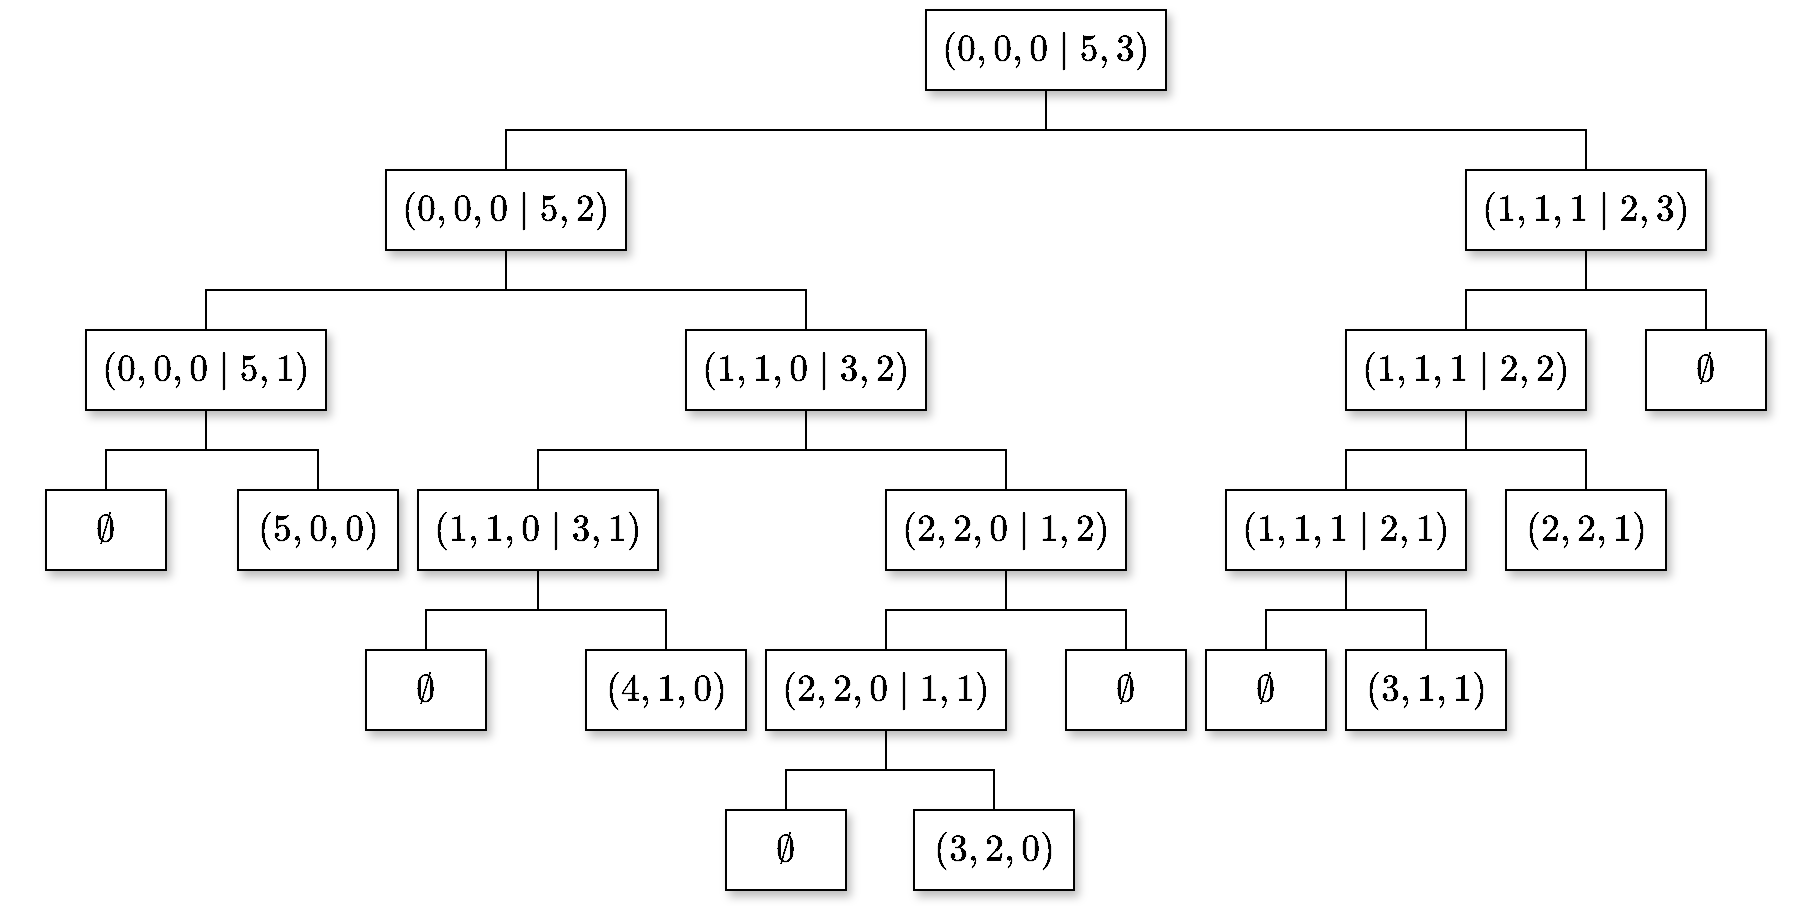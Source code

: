 <mxfile version="16.6.6" type="github">
  <diagram id="FYUdUs2pMshfwl30nbKF" name="Page-1">
    <mxGraphModel dx="1773" dy="1789" grid="1" gridSize="10" guides="1" tooltips="1" connect="1" arrows="1" fold="1" page="1" pageScale="1" pageWidth="827" pageHeight="1169" math="1" shadow="0">
      <root>
        <mxCell id="0" />
        <mxCell id="1" parent="0" />
        <mxCell id="Vtmff6CBGw9fi_Gm5Duo-36" style="edgeStyle=orthogonalEdgeStyle;rounded=0;orthogonalLoop=1;jettySize=auto;html=1;exitX=0.5;exitY=1;exitDx=0;exitDy=0;entryX=0.5;entryY=0;entryDx=0;entryDy=0;fontFamily=Helvetica;fontSize=16;endArrow=none;endFill=0;strokeWidth=1;" parent="1" source="Vtmff6CBGw9fi_Gm5Duo-2" target="Vtmff6CBGw9fi_Gm5Duo-4" edge="1">
          <mxGeometry relative="1" as="geometry" />
        </mxCell>
        <mxCell id="Vtmff6CBGw9fi_Gm5Duo-37" style="edgeStyle=orthogonalEdgeStyle;rounded=0;orthogonalLoop=1;jettySize=auto;html=1;exitX=0.5;exitY=1;exitDx=0;exitDy=0;entryX=0.5;entryY=0;entryDx=0;entryDy=0;fontFamily=Helvetica;fontSize=16;endArrow=none;endFill=0;strokeWidth=1;" parent="1" source="Vtmff6CBGw9fi_Gm5Duo-2" target="Vtmff6CBGw9fi_Gm5Duo-3" edge="1">
          <mxGeometry relative="1" as="geometry" />
        </mxCell>
        <mxCell id="Vtmff6CBGw9fi_Gm5Duo-2" value="$$(0,0,0\textbf{ | }5,3)$$" style="text;html=1;align=center;verticalAlign=middle;whiteSpace=wrap;rounded=0;shadow=1;glass=0;labelBackgroundColor=none;labelBorderColor=none;fontFamily=Helvetica;fontSize=16;sketch=0;fillColor=default;gradientColor=none;strokeColor=default;" parent="1" vertex="1">
          <mxGeometry x="420" y="-1150" width="120" height="40" as="geometry" />
        </mxCell>
        <mxCell id="Vtmff6CBGw9fi_Gm5Duo-42" style="edgeStyle=orthogonalEdgeStyle;rounded=0;orthogonalLoop=1;jettySize=auto;html=1;exitX=0.5;exitY=1;exitDx=0;exitDy=0;entryX=0.5;entryY=0;entryDx=0;entryDy=0;fontFamily=Helvetica;fontSize=16;endArrow=none;endFill=0;strokeWidth=1;" parent="1" source="Vtmff6CBGw9fi_Gm5Duo-3" target="Vtmff6CBGw9fi_Gm5Duo-5" edge="1">
          <mxGeometry relative="1" as="geometry" />
        </mxCell>
        <mxCell id="Vtmff6CBGw9fi_Gm5Duo-43" style="edgeStyle=orthogonalEdgeStyle;rounded=0;orthogonalLoop=1;jettySize=auto;html=1;exitX=0.5;exitY=1;exitDx=0;exitDy=0;entryX=0.5;entryY=0;entryDx=0;entryDy=0;fontFamily=Helvetica;fontSize=16;endArrow=none;endFill=0;strokeWidth=1;" parent="1" source="Vtmff6CBGw9fi_Gm5Duo-3" target="Vtmff6CBGw9fi_Gm5Duo-6" edge="1">
          <mxGeometry relative="1" as="geometry" />
        </mxCell>
        <mxCell id="Vtmff6CBGw9fi_Gm5Duo-3" value="$$(0,0,0\textbf{ | }5,2)$$" style="text;html=1;strokeColor=default;fillColor=default;align=center;verticalAlign=middle;whiteSpace=wrap;rounded=0;shadow=1;glass=0;labelBackgroundColor=none;labelBorderColor=none;fontFamily=Helvetica;fontSize=16;" parent="1" vertex="1">
          <mxGeometry x="150" y="-1070" width="120" height="40" as="geometry" />
        </mxCell>
        <mxCell id="Vtmff6CBGw9fi_Gm5Duo-34" style="edgeStyle=orthogonalEdgeStyle;rounded=0;orthogonalLoop=1;jettySize=auto;html=1;exitX=0.5;exitY=1;exitDx=0;exitDy=0;entryX=0.5;entryY=0;entryDx=0;entryDy=0;fontFamily=Helvetica;fontSize=16;endArrow=none;endFill=0;strokeWidth=1;" parent="1" source="Vtmff6CBGw9fi_Gm5Duo-4" target="Vtmff6CBGw9fi_Gm5Duo-21" edge="1">
          <mxGeometry relative="1" as="geometry" />
        </mxCell>
        <mxCell id="Vtmff6CBGw9fi_Gm5Duo-35" style="edgeStyle=orthogonalEdgeStyle;rounded=0;orthogonalLoop=1;jettySize=auto;html=1;exitX=0.5;exitY=1;exitDx=0;exitDy=0;entryX=0.5;entryY=0;entryDx=0;entryDy=0;fontFamily=Helvetica;fontSize=16;endArrow=none;endFill=0;strokeWidth=1;" parent="1" source="Vtmff6CBGw9fi_Gm5Duo-4" target="Vtmff6CBGw9fi_Gm5Duo-22" edge="1">
          <mxGeometry relative="1" as="geometry" />
        </mxCell>
        <mxCell id="Vtmff6CBGw9fi_Gm5Duo-4" value="$$(1,1,1\textbf{ | }2,3)$$" style="text;html=1;strokeColor=default;fillColor=default;align=center;verticalAlign=middle;whiteSpace=wrap;rounded=0;shadow=1;glass=0;labelBackgroundColor=none;labelBorderColor=none;fontFamily=Helvetica;fontSize=16;" parent="1" vertex="1">
          <mxGeometry x="690" y="-1070" width="120" height="40" as="geometry" />
        </mxCell>
        <mxCell id="Vtmff6CBGw9fi_Gm5Duo-40" style="edgeStyle=orthogonalEdgeStyle;rounded=0;orthogonalLoop=1;jettySize=auto;html=1;exitX=0.5;exitY=1;exitDx=0;exitDy=0;entryX=0.5;entryY=0;entryDx=0;entryDy=0;fontFamily=Helvetica;fontSize=16;endArrow=none;endFill=0;strokeWidth=1;" parent="1" source="Vtmff6CBGw9fi_Gm5Duo-5" target="Vtmff6CBGw9fi_Gm5Duo-8" edge="1">
          <mxGeometry relative="1" as="geometry" />
        </mxCell>
        <mxCell id="Vtmff6CBGw9fi_Gm5Duo-41" style="edgeStyle=orthogonalEdgeStyle;rounded=0;orthogonalLoop=1;jettySize=auto;html=1;exitX=0.5;exitY=1;exitDx=0;exitDy=0;entryX=0.5;entryY=0;entryDx=0;entryDy=0;fontFamily=Helvetica;fontSize=16;endArrow=none;endFill=0;strokeWidth=1;" parent="1" source="Vtmff6CBGw9fi_Gm5Duo-5" target="Vtmff6CBGw9fi_Gm5Duo-7" edge="1">
          <mxGeometry relative="1" as="geometry" />
        </mxCell>
        <mxCell id="Vtmff6CBGw9fi_Gm5Duo-5" value="$$(0,0,0\textbf{ | }5,1)$$" style="text;html=1;strokeColor=default;fillColor=default;align=center;verticalAlign=middle;whiteSpace=wrap;rounded=0;shadow=1;glass=0;labelBackgroundColor=none;labelBorderColor=none;fontFamily=Helvetica;fontSize=16;" parent="1" vertex="1">
          <mxGeometry y="-990" width="120" height="40" as="geometry" />
        </mxCell>
        <mxCell id="Vtmff6CBGw9fi_Gm5Duo-38" style="edgeStyle=orthogonalEdgeStyle;rounded=0;orthogonalLoop=1;jettySize=auto;html=1;exitX=0.5;exitY=1;exitDx=0;exitDy=0;entryX=0.5;entryY=0;entryDx=0;entryDy=0;fontFamily=Helvetica;fontSize=16;endArrow=none;endFill=0;strokeWidth=1;" parent="1" source="Vtmff6CBGw9fi_Gm5Duo-6" target="Vtmff6CBGw9fi_Gm5Duo-9" edge="1">
          <mxGeometry relative="1" as="geometry" />
        </mxCell>
        <mxCell id="Vtmff6CBGw9fi_Gm5Duo-39" style="edgeStyle=orthogonalEdgeStyle;rounded=0;orthogonalLoop=1;jettySize=auto;html=1;exitX=0.5;exitY=1;exitDx=0;exitDy=0;entryX=0.5;entryY=0;entryDx=0;entryDy=0;fontFamily=Helvetica;fontSize=16;endArrow=none;endFill=0;strokeWidth=1;" parent="1" source="Vtmff6CBGw9fi_Gm5Duo-6" target="Vtmff6CBGw9fi_Gm5Duo-10" edge="1">
          <mxGeometry relative="1" as="geometry" />
        </mxCell>
        <mxCell id="Vtmff6CBGw9fi_Gm5Duo-6" value="$$(1,1,0\textbf{ | }3,2)$$" style="text;html=1;strokeColor=default;fillColor=default;align=center;verticalAlign=middle;whiteSpace=wrap;rounded=0;shadow=1;glass=0;labelBackgroundColor=none;labelBorderColor=none;fontFamily=Helvetica;fontSize=16;gradientColor=none;" parent="1" vertex="1">
          <mxGeometry x="300" y="-990" width="120" height="40" as="geometry" />
        </mxCell>
        <mxCell id="Vtmff6CBGw9fi_Gm5Duo-7" value="$$\emptyset$$" style="text;html=1;strokeColor=default;fillColor=default;align=center;verticalAlign=middle;whiteSpace=wrap;rounded=0;shadow=1;glass=0;labelBackgroundColor=none;labelBorderColor=none;fontFamily=Helvetica;fontSize=16;" parent="1" vertex="1">
          <mxGeometry x="-20" y="-910" width="60" height="40" as="geometry" />
        </mxCell>
        <mxCell id="Vtmff6CBGw9fi_Gm5Duo-8" value="$$(5,0,0)$$" style="text;html=1;strokeColor=default;fillColor=default;align=center;verticalAlign=middle;whiteSpace=wrap;rounded=0;shadow=1;glass=0;labelBackgroundColor=none;labelBorderColor=none;fontFamily=Helvetica;fontSize=16;" parent="1" vertex="1">
          <mxGeometry x="76" y="-910" width="80" height="40" as="geometry" />
        </mxCell>
        <mxCell id="Vtmff6CBGw9fi_Gm5Duo-23" style="edgeStyle=orthogonalEdgeStyle;rounded=0;orthogonalLoop=1;jettySize=auto;html=1;exitX=0.5;exitY=1;exitDx=0;exitDy=0;entryX=0.5;entryY=0;entryDx=0;entryDy=0;fontFamily=Helvetica;fontSize=16;endArrow=none;endFill=0;strokeWidth=1;" parent="1" source="Vtmff6CBGw9fi_Gm5Duo-9" target="Vtmff6CBGw9fi_Gm5Duo-11" edge="1">
          <mxGeometry relative="1" as="geometry" />
        </mxCell>
        <mxCell id="Vtmff6CBGw9fi_Gm5Duo-24" style="edgeStyle=orthogonalEdgeStyle;rounded=0;orthogonalLoop=1;jettySize=auto;html=1;exitX=0.5;exitY=1;exitDx=0;exitDy=0;entryX=0.5;entryY=0;entryDx=0;entryDy=0;fontFamily=Helvetica;fontSize=16;endArrow=none;endFill=0;strokeWidth=1;" parent="1" source="Vtmff6CBGw9fi_Gm5Duo-9" target="Vtmff6CBGw9fi_Gm5Duo-12" edge="1">
          <mxGeometry relative="1" as="geometry" />
        </mxCell>
        <mxCell id="Vtmff6CBGw9fi_Gm5Duo-9" value="$$(1,1,0\textbf{ | }3,1)$$" style="text;html=1;strokeColor=default;fillColor=default;align=center;verticalAlign=middle;whiteSpace=wrap;rounded=0;shadow=1;glass=0;labelBackgroundColor=none;labelBorderColor=none;fontFamily=Helvetica;fontSize=16;" parent="1" vertex="1">
          <mxGeometry x="166" y="-910" width="120" height="40" as="geometry" />
        </mxCell>
        <mxCell id="Vtmff6CBGw9fi_Gm5Duo-28" style="edgeStyle=orthogonalEdgeStyle;rounded=0;orthogonalLoop=1;jettySize=auto;html=1;exitX=0.5;exitY=1;exitDx=0;exitDy=0;entryX=0.5;entryY=0;entryDx=0;entryDy=0;fontFamily=Helvetica;fontSize=16;endArrow=none;endFill=0;strokeWidth=1;" parent="1" source="Vtmff6CBGw9fi_Gm5Duo-10" target="Vtmff6CBGw9fi_Gm5Duo-13" edge="1">
          <mxGeometry relative="1" as="geometry" />
        </mxCell>
        <mxCell id="Vtmff6CBGw9fi_Gm5Duo-29" style="edgeStyle=orthogonalEdgeStyle;rounded=0;orthogonalLoop=1;jettySize=auto;html=1;exitX=0.5;exitY=1;exitDx=0;exitDy=0;entryX=0.5;entryY=0;entryDx=0;entryDy=0;fontFamily=Helvetica;fontSize=16;endArrow=none;endFill=0;strokeWidth=1;" parent="1" source="Vtmff6CBGw9fi_Gm5Duo-10" target="Vtmff6CBGw9fi_Gm5Duo-16" edge="1">
          <mxGeometry relative="1" as="geometry" />
        </mxCell>
        <mxCell id="Vtmff6CBGw9fi_Gm5Duo-10" value="$$(2,2,0\textbf{ | }1,2)$$" style="text;html=1;strokeColor=default;fillColor=default;align=center;verticalAlign=middle;whiteSpace=wrap;rounded=0;shadow=1;glass=0;labelBackgroundColor=none;labelBorderColor=none;fontFamily=Helvetica;fontSize=16;" parent="1" vertex="1">
          <mxGeometry x="400" y="-910" width="120" height="40" as="geometry" />
        </mxCell>
        <mxCell id="Vtmff6CBGw9fi_Gm5Duo-11" value="$$\emptyset$$" style="text;html=1;strokeColor=default;fillColor=default;align=center;verticalAlign=middle;whiteSpace=wrap;rounded=0;shadow=1;glass=0;labelBackgroundColor=none;labelBorderColor=none;fontFamily=Helvetica;fontSize=16;" parent="1" vertex="1">
          <mxGeometry x="140" y="-830" width="60" height="40" as="geometry" />
        </mxCell>
        <mxCell id="Vtmff6CBGw9fi_Gm5Duo-12" value="$$(4,1,0)$$" style="text;html=1;strokeColor=default;fillColor=default;align=center;verticalAlign=middle;whiteSpace=wrap;rounded=0;shadow=1;glass=0;labelBackgroundColor=none;labelBorderColor=none;fontFamily=Helvetica;fontSize=16;" parent="1" vertex="1">
          <mxGeometry x="250" y="-830" width="80" height="40" as="geometry" />
        </mxCell>
        <mxCell id="Vtmff6CBGw9fi_Gm5Duo-25" style="edgeStyle=orthogonalEdgeStyle;rounded=0;orthogonalLoop=1;jettySize=auto;html=1;exitX=0.5;exitY=1;exitDx=0;exitDy=0;entryX=0.5;entryY=0;entryDx=0;entryDy=0;fontFamily=Helvetica;fontSize=16;endArrow=none;endFill=0;strokeWidth=1;" parent="1" source="Vtmff6CBGw9fi_Gm5Duo-13" target="Vtmff6CBGw9fi_Gm5Duo-14" edge="1">
          <mxGeometry relative="1" as="geometry" />
        </mxCell>
        <mxCell id="Vtmff6CBGw9fi_Gm5Duo-27" style="edgeStyle=orthogonalEdgeStyle;rounded=0;orthogonalLoop=1;jettySize=auto;html=1;exitX=0.5;exitY=1;exitDx=0;exitDy=0;entryX=0.5;entryY=0;entryDx=0;entryDy=0;fontFamily=Helvetica;fontSize=16;endArrow=none;endFill=0;strokeWidth=1;" parent="1" source="Vtmff6CBGw9fi_Gm5Duo-13" target="Vtmff6CBGw9fi_Gm5Duo-15" edge="1">
          <mxGeometry relative="1" as="geometry" />
        </mxCell>
        <mxCell id="Vtmff6CBGw9fi_Gm5Duo-13" value="$$(2,2,0\textbf{ | }1,1)$$" style="text;html=1;strokeColor=default;fillColor=default;align=center;verticalAlign=middle;whiteSpace=wrap;rounded=0;shadow=1;glass=0;labelBackgroundColor=none;labelBorderColor=none;fontFamily=Helvetica;fontSize=16;" parent="1" vertex="1">
          <mxGeometry x="340" y="-830" width="120" height="40" as="geometry" />
        </mxCell>
        <mxCell id="Vtmff6CBGw9fi_Gm5Duo-14" value="$$\emptyset$$" style="text;html=1;strokeColor=default;fillColor=default;align=center;verticalAlign=middle;whiteSpace=wrap;rounded=0;shadow=1;glass=0;labelBackgroundColor=none;labelBorderColor=none;fontFamily=Helvetica;fontSize=16;" parent="1" vertex="1">
          <mxGeometry x="320" y="-750" width="60" height="40" as="geometry" />
        </mxCell>
        <mxCell id="Vtmff6CBGw9fi_Gm5Duo-15" value="$$(3,2,0)$$" style="text;html=1;strokeColor=default;fillColor=default;align=center;verticalAlign=middle;whiteSpace=wrap;rounded=0;shadow=1;glass=0;labelBackgroundColor=none;labelBorderColor=none;fontFamily=Helvetica;fontSize=16;" parent="1" vertex="1">
          <mxGeometry x="414" y="-750" width="80" height="40" as="geometry" />
        </mxCell>
        <mxCell id="Vtmff6CBGw9fi_Gm5Duo-16" value="$$\emptyset$$" style="text;html=1;strokeColor=default;fillColor=default;align=center;verticalAlign=middle;whiteSpace=wrap;rounded=0;shadow=1;glass=0;labelBackgroundColor=none;labelBorderColor=none;fontFamily=Helvetica;fontSize=16;" parent="1" vertex="1">
          <mxGeometry x="490" y="-830" width="60" height="40" as="geometry" />
        </mxCell>
        <mxCell id="Vtmff6CBGw9fi_Gm5Duo-17" value="$$\emptyset$$" style="text;html=1;strokeColor=default;fillColor=default;align=center;verticalAlign=middle;whiteSpace=wrap;rounded=0;shadow=1;glass=0;labelBackgroundColor=none;labelBorderColor=none;fontFamily=Helvetica;fontSize=16;" parent="1" vertex="1">
          <mxGeometry x="560" y="-830" width="60" height="40" as="geometry" />
        </mxCell>
        <mxCell id="Vtmff6CBGw9fi_Gm5Duo-18" value="$$(3,1,1)$$" style="text;html=1;strokeColor=default;fillColor=default;align=center;verticalAlign=middle;whiteSpace=wrap;rounded=0;shadow=1;glass=0;labelBackgroundColor=none;labelBorderColor=none;fontFamily=Helvetica;fontSize=16;" parent="1" vertex="1">
          <mxGeometry x="630" y="-830" width="80" height="40" as="geometry" />
        </mxCell>
        <mxCell id="Vtmff6CBGw9fi_Gm5Duo-30" style="edgeStyle=orthogonalEdgeStyle;rounded=0;orthogonalLoop=1;jettySize=auto;html=1;exitX=0.5;exitY=1;exitDx=0;exitDy=0;entryX=0.5;entryY=0;entryDx=0;entryDy=0;fontFamily=Helvetica;fontSize=16;endArrow=none;endFill=0;strokeWidth=1;" parent="1" source="Vtmff6CBGw9fi_Gm5Duo-19" target="Vtmff6CBGw9fi_Gm5Duo-17" edge="1">
          <mxGeometry relative="1" as="geometry" />
        </mxCell>
        <mxCell id="Vtmff6CBGw9fi_Gm5Duo-31" style="edgeStyle=orthogonalEdgeStyle;rounded=0;orthogonalLoop=1;jettySize=auto;html=1;exitX=0.5;exitY=1;exitDx=0;exitDy=0;entryX=0.5;entryY=0;entryDx=0;entryDy=0;fontFamily=Helvetica;fontSize=16;endArrow=none;endFill=0;strokeWidth=1;" parent="1" source="Vtmff6CBGw9fi_Gm5Duo-19" target="Vtmff6CBGw9fi_Gm5Duo-18" edge="1">
          <mxGeometry relative="1" as="geometry" />
        </mxCell>
        <mxCell id="Vtmff6CBGw9fi_Gm5Duo-19" value="$$(1,1,1\textbf{ | }2,1)$$" style="text;html=1;strokeColor=default;fillColor=default;align=center;verticalAlign=middle;whiteSpace=wrap;rounded=0;shadow=1;glass=0;labelBackgroundColor=none;labelBorderColor=none;fontFamily=Helvetica;fontSize=16;" parent="1" vertex="1">
          <mxGeometry x="570" y="-910" width="120" height="40" as="geometry" />
        </mxCell>
        <mxCell id="Vtmff6CBGw9fi_Gm5Duo-20" value="$$(2,2,1)$$" style="text;html=1;strokeColor=default;fillColor=default;align=center;verticalAlign=middle;whiteSpace=wrap;rounded=0;shadow=1;glass=0;labelBackgroundColor=none;labelBorderColor=none;fontFamily=Helvetica;fontSize=16;" parent="1" vertex="1">
          <mxGeometry x="710" y="-910" width="80" height="40" as="geometry" />
        </mxCell>
        <mxCell id="Vtmff6CBGw9fi_Gm5Duo-32" style="edgeStyle=orthogonalEdgeStyle;rounded=0;orthogonalLoop=1;jettySize=auto;html=1;exitX=0.5;exitY=1;exitDx=0;exitDy=0;entryX=0.5;entryY=0;entryDx=0;entryDy=0;fontFamily=Helvetica;fontSize=16;endArrow=none;endFill=0;strokeWidth=1;" parent="1" source="Vtmff6CBGw9fi_Gm5Duo-21" target="Vtmff6CBGw9fi_Gm5Duo-19" edge="1">
          <mxGeometry relative="1" as="geometry" />
        </mxCell>
        <mxCell id="Vtmff6CBGw9fi_Gm5Duo-33" style="edgeStyle=orthogonalEdgeStyle;rounded=0;orthogonalLoop=1;jettySize=auto;html=1;exitX=0.5;exitY=1;exitDx=0;exitDy=0;entryX=0.5;entryY=0;entryDx=0;entryDy=0;fontFamily=Helvetica;fontSize=16;endArrow=none;endFill=0;strokeWidth=1;" parent="1" source="Vtmff6CBGw9fi_Gm5Duo-21" target="Vtmff6CBGw9fi_Gm5Duo-20" edge="1">
          <mxGeometry relative="1" as="geometry" />
        </mxCell>
        <mxCell id="Vtmff6CBGw9fi_Gm5Duo-21" value="$$(1,1,1\textbf{ | }2,2)$$" style="text;html=1;strokeColor=default;fillColor=default;align=center;verticalAlign=middle;whiteSpace=wrap;rounded=0;shadow=1;glass=0;labelBackgroundColor=none;labelBorderColor=none;fontFamily=Helvetica;fontSize=16;" parent="1" vertex="1">
          <mxGeometry x="630" y="-990" width="120" height="40" as="geometry" />
        </mxCell>
        <mxCell id="Vtmff6CBGw9fi_Gm5Duo-22" value="$$\emptyset$$" style="text;html=1;strokeColor=default;fillColor=default;align=center;verticalAlign=middle;whiteSpace=wrap;rounded=0;shadow=1;glass=0;labelBackgroundColor=none;labelBorderColor=none;fontFamily=Helvetica;fontSize=16;" parent="1" vertex="1">
          <mxGeometry x="780" y="-990" width="60" height="40" as="geometry" />
        </mxCell>
      </root>
    </mxGraphModel>
  </diagram>
</mxfile>

